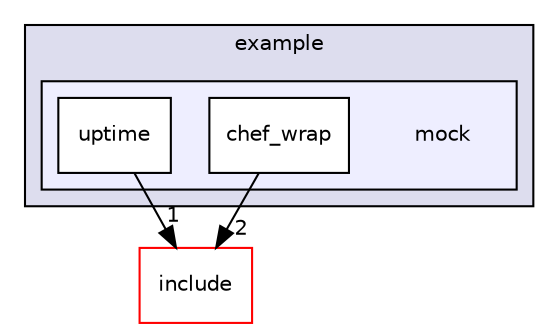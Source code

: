 digraph "CMocka/cmocka-1.1.5/example/mock" {
  compound=true
  node [ fontsize="10", fontname="Helvetica"];
  edge [ labelfontsize="10", labelfontname="Helvetica"];
  subgraph clusterdir_ff2c8f4125beeaf92a748f863582b234 {
    graph [ bgcolor="#ddddee", pencolor="black", label="example" fontname="Helvetica", fontsize="10", URL="dir_ff2c8f4125beeaf92a748f863582b234.html"]
  subgraph clusterdir_8f94e1c4b2919b4968c8c74e975d346f {
    graph [ bgcolor="#eeeeff", pencolor="black", label="" URL="dir_8f94e1c4b2919b4968c8c74e975d346f.html"];
    dir_8f94e1c4b2919b4968c8c74e975d346f [shape=plaintext label="mock"];
    dir_f87611d16f00d58c186b5b692e789ae1 [shape=box label="chef_wrap" color="black" fillcolor="white" style="filled" URL="dir_f87611d16f00d58c186b5b692e789ae1.html"];
    dir_5cb7f73bf9aee2979d92df5e784050b1 [shape=box label="uptime" color="black" fillcolor="white" style="filled" URL="dir_5cb7f73bf9aee2979d92df5e784050b1.html"];
  }
  }
  dir_ce428ad40d9783629b840846d25dbdfb [shape=box label="include" fillcolor="white" style="filled" color="red" URL="dir_ce428ad40d9783629b840846d25dbdfb.html"];
  dir_5cb7f73bf9aee2979d92df5e784050b1->dir_ce428ad40d9783629b840846d25dbdfb [headlabel="1", labeldistance=1.5 headhref="dir_000006_000007.html"];
  dir_f87611d16f00d58c186b5b692e789ae1->dir_ce428ad40d9783629b840846d25dbdfb [headlabel="2", labeldistance=1.5 headhref="dir_000005_000007.html"];
}
